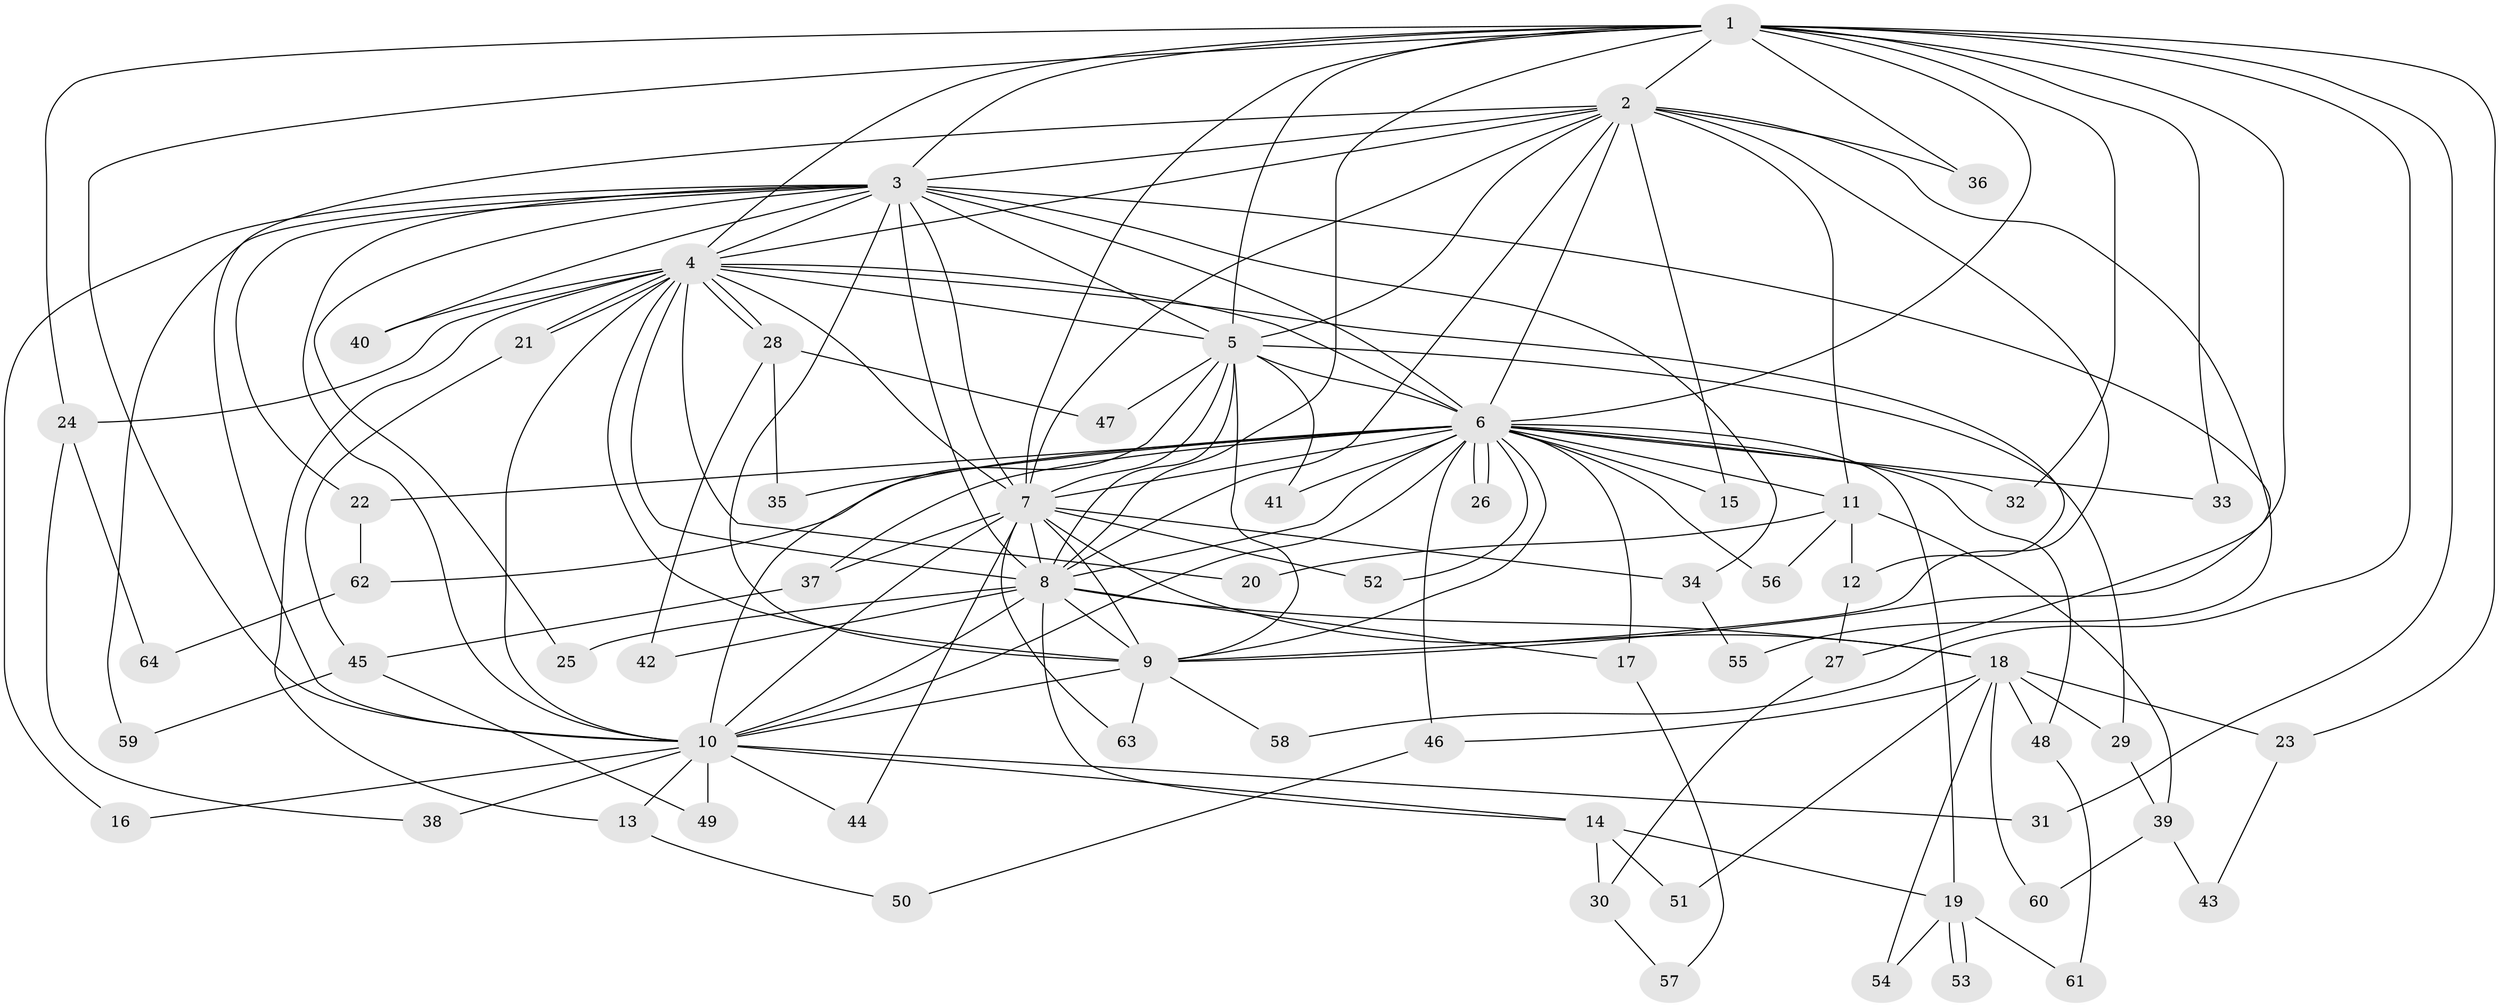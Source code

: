 // coarse degree distribution, {13: 0.03125, 11: 0.0625, 23: 0.03125, 14: 0.03125, 12: 0.0625, 16: 0.03125, 8: 0.03125, 6: 0.03125, 2: 0.4375, 3: 0.125, 4: 0.0625, 1: 0.03125, 5: 0.03125}
// Generated by graph-tools (version 1.1) at 2025/17/03/04/25 18:17:52]
// undirected, 64 vertices, 153 edges
graph export_dot {
graph [start="1"]
  node [color=gray90,style=filled];
  1;
  2;
  3;
  4;
  5;
  6;
  7;
  8;
  9;
  10;
  11;
  12;
  13;
  14;
  15;
  16;
  17;
  18;
  19;
  20;
  21;
  22;
  23;
  24;
  25;
  26;
  27;
  28;
  29;
  30;
  31;
  32;
  33;
  34;
  35;
  36;
  37;
  38;
  39;
  40;
  41;
  42;
  43;
  44;
  45;
  46;
  47;
  48;
  49;
  50;
  51;
  52;
  53;
  54;
  55;
  56;
  57;
  58;
  59;
  60;
  61;
  62;
  63;
  64;
  1 -- 2;
  1 -- 3;
  1 -- 4;
  1 -- 5;
  1 -- 6;
  1 -- 7;
  1 -- 8;
  1 -- 9;
  1 -- 10;
  1 -- 23;
  1 -- 24;
  1 -- 31;
  1 -- 32;
  1 -- 33;
  1 -- 36;
  1 -- 58;
  2 -- 3;
  2 -- 4;
  2 -- 5;
  2 -- 6;
  2 -- 7;
  2 -- 8;
  2 -- 9;
  2 -- 10;
  2 -- 11;
  2 -- 15;
  2 -- 36;
  2 -- 55;
  3 -- 4;
  3 -- 5;
  3 -- 6;
  3 -- 7;
  3 -- 8;
  3 -- 9;
  3 -- 10;
  3 -- 16;
  3 -- 22;
  3 -- 25;
  3 -- 27;
  3 -- 34;
  3 -- 40;
  3 -- 59;
  4 -- 5;
  4 -- 6;
  4 -- 7;
  4 -- 8;
  4 -- 9;
  4 -- 10;
  4 -- 12;
  4 -- 13;
  4 -- 20;
  4 -- 21;
  4 -- 21;
  4 -- 24;
  4 -- 28;
  4 -- 28;
  4 -- 40;
  5 -- 6;
  5 -- 7;
  5 -- 8;
  5 -- 9;
  5 -- 10;
  5 -- 29;
  5 -- 41;
  5 -- 47;
  6 -- 7;
  6 -- 8;
  6 -- 9;
  6 -- 10;
  6 -- 11;
  6 -- 15;
  6 -- 17;
  6 -- 19;
  6 -- 22;
  6 -- 26;
  6 -- 26;
  6 -- 32;
  6 -- 33;
  6 -- 35;
  6 -- 37;
  6 -- 41;
  6 -- 46;
  6 -- 48;
  6 -- 52;
  6 -- 56;
  6 -- 62;
  7 -- 8;
  7 -- 9;
  7 -- 10;
  7 -- 18;
  7 -- 34;
  7 -- 37;
  7 -- 44;
  7 -- 52;
  7 -- 63;
  8 -- 9;
  8 -- 10;
  8 -- 14;
  8 -- 17;
  8 -- 18;
  8 -- 25;
  8 -- 42;
  9 -- 10;
  9 -- 58;
  9 -- 63;
  10 -- 13;
  10 -- 14;
  10 -- 16;
  10 -- 31;
  10 -- 38;
  10 -- 44;
  10 -- 49;
  11 -- 12;
  11 -- 20;
  11 -- 39;
  11 -- 56;
  12 -- 27;
  13 -- 50;
  14 -- 19;
  14 -- 30;
  14 -- 51;
  17 -- 57;
  18 -- 23;
  18 -- 29;
  18 -- 46;
  18 -- 48;
  18 -- 51;
  18 -- 54;
  18 -- 60;
  19 -- 53;
  19 -- 53;
  19 -- 54;
  19 -- 61;
  21 -- 45;
  22 -- 62;
  23 -- 43;
  24 -- 38;
  24 -- 64;
  27 -- 30;
  28 -- 35;
  28 -- 42;
  28 -- 47;
  29 -- 39;
  30 -- 57;
  34 -- 55;
  37 -- 45;
  39 -- 43;
  39 -- 60;
  45 -- 49;
  45 -- 59;
  46 -- 50;
  48 -- 61;
  62 -- 64;
}
